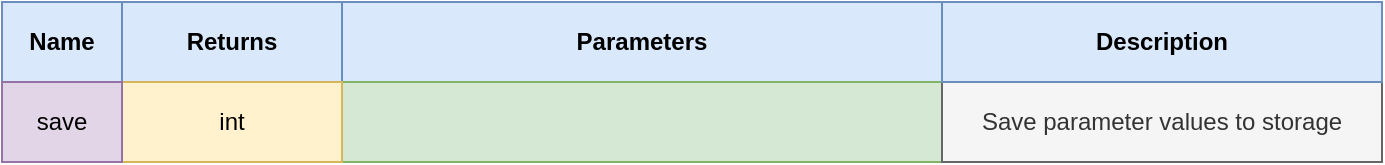 <mxfile>
    <diagram id="fjN8D4Odn0497USpxgly" name="Page-1">
        <mxGraphModel dx="1017" dy="1609" grid="1" gridSize="10" guides="1" tooltips="1" connect="1" arrows="1" fold="1" page="1" pageScale="1" pageWidth="1169" pageHeight="827" background="#ffffff" math="0" shadow="0">
            <root>
                <mxCell id="0"/>
                <mxCell id="1" parent="0"/>
                <mxCell id="196" value="&lt;b&gt;Name&lt;/b&gt;" style="rounded=0;whiteSpace=wrap;html=1;align=center;fillColor=#dae8fc;strokeColor=#6c8ebf;" parent="1" vertex="1">
                    <mxGeometry x="40" y="-800" width="60" height="40" as="geometry"/>
                </mxCell>
                <mxCell id="501" value="&lt;b&gt;Parameters&lt;/b&gt;" style="rounded=0;whiteSpace=wrap;html=1;align=center;fillColor=#dae8fc;strokeColor=#6c8ebf;" parent="1" vertex="1">
                    <mxGeometry x="210" y="-800" width="300" height="40" as="geometry"/>
                </mxCell>
                <mxCell id="502" value="&lt;b&gt;Returns&lt;/b&gt;" style="rounded=0;whiteSpace=wrap;html=1;align=center;fillColor=#dae8fc;strokeColor=#6c8ebf;" parent="1" vertex="1">
                    <mxGeometry x="100" y="-800" width="110" height="40" as="geometry"/>
                </mxCell>
                <mxCell id="513" value="" style="rounded=0;whiteSpace=wrap;html=1;fillColor=#d5e8d4;strokeColor=#82b366;" parent="1" vertex="1">
                    <mxGeometry x="210" y="-760" width="300" height="40" as="geometry"/>
                </mxCell>
                <mxCell id="519" value="Save parameter values to storage" style="rounded=0;whiteSpace=wrap;html=1;fillColor=#f5f5f5;strokeColor=#666666;fontColor=#333333;" parent="1" vertex="1">
                    <mxGeometry x="510" y="-760" width="220" height="40" as="geometry"/>
                </mxCell>
                <mxCell id="441" value="int" style="rounded=0;whiteSpace=wrap;html=1;fillColor=#fff2cc;strokeColor=#d6b656;" parent="1" vertex="1">
                    <mxGeometry x="100" y="-760" width="110" height="40" as="geometry"/>
                </mxCell>
                <mxCell id="456" value="save" style="rounded=0;whiteSpace=wrap;html=1;fillColor=#e1d5e7;strokeColor=#9673a6;" parent="1" vertex="1">
                    <mxGeometry x="40" y="-760" width="60" height="40" as="geometry"/>
                </mxCell>
                <mxCell id="503" value="&lt;b&gt;Description&lt;/b&gt;" style="rounded=0;whiteSpace=wrap;html=1;align=center;fillColor=#dae8fc;strokeColor=#6c8ebf;" parent="1" vertex="1">
                    <mxGeometry x="510" y="-800" width="220" height="40" as="geometry"/>
                </mxCell>
            </root>
        </mxGraphModel>
    </diagram>
</mxfile>
